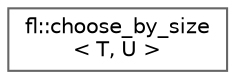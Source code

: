 digraph "Graphical Class Hierarchy"
{
 // INTERACTIVE_SVG=YES
 // LATEX_PDF_SIZE
  bgcolor="transparent";
  edge [fontname=Helvetica,fontsize=10,labelfontname=Helvetica,labelfontsize=10];
  node [fontname=Helvetica,fontsize=10,shape=box,height=0.2,width=0.4];
  rankdir="LR";
  Node0 [id="Node000000",label="fl::choose_by_size\l\< T, U \>",height=0.2,width=0.4,color="grey40", fillcolor="white", style="filled",URL="$d4/d36/namespacefl.html#df/de8/structfl_1_1choose__by__size",tooltip=" "];
}
